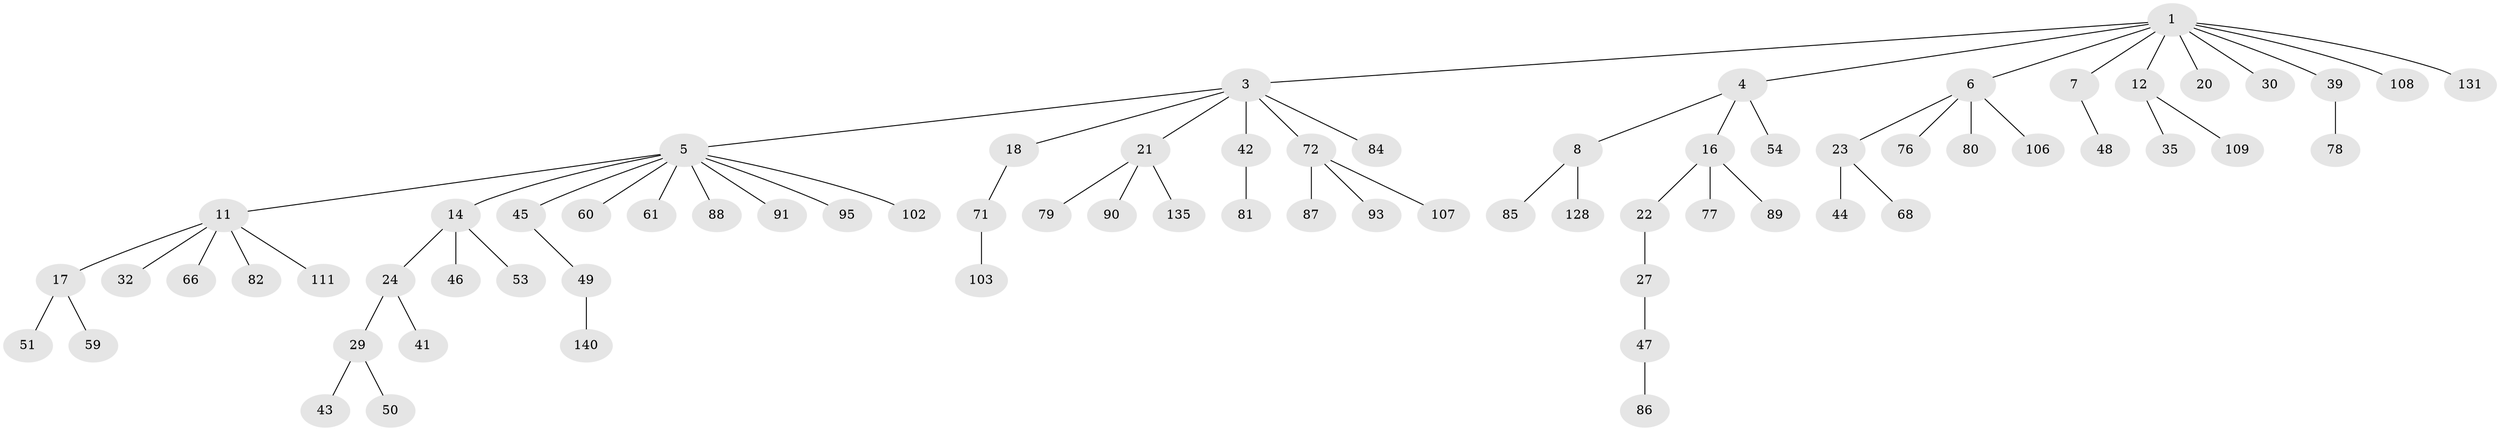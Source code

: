 // original degree distribution, {6: 0.020689655172413793, 7: 0.013793103448275862, 4: 0.06206896551724138, 2: 0.2689655172413793, 3: 0.10344827586206896, 5: 0.034482758620689655, 1: 0.496551724137931}
// Generated by graph-tools (version 1.1) at 2025/15/03/09/25 04:15:37]
// undirected, 72 vertices, 71 edges
graph export_dot {
graph [start="1"]
  node [color=gray90,style=filled];
  1 [super="+2"];
  3;
  4;
  5 [super="+121+36+9"];
  6 [super="+19"];
  7 [super="+100"];
  8 [super="+26"];
  11;
  12;
  14 [super="+34+112"];
  16 [super="+55+67"];
  17 [super="+101"];
  18;
  20 [super="+132+69"];
  21 [super="+33+58"];
  22 [super="+57"];
  23 [super="+123+115+118+37"];
  24 [super="+99+145"];
  27 [super="+64"];
  29;
  30 [super="+73"];
  32 [super="+137"];
  35 [super="+110"];
  39 [super="+65+75+119+92"];
  41;
  42;
  43;
  44;
  45;
  46;
  47;
  48;
  49;
  50;
  51;
  53 [super="+62"];
  54;
  59;
  60;
  61;
  66;
  68;
  71;
  72;
  76;
  77 [super="+125"];
  78 [super="+122"];
  79 [super="+143"];
  80 [super="+120"];
  81 [super="+96"];
  82;
  84;
  85 [super="+134"];
  86;
  87;
  88 [super="+105"];
  89;
  90;
  91 [super="+94"];
  93;
  95 [super="+130"];
  102 [super="+117"];
  103;
  106;
  107;
  108 [super="+127"];
  109 [super="+139+124"];
  111;
  128;
  131;
  135;
  140;
  1 -- 4;
  1 -- 7;
  1 -- 20;
  1 -- 108;
  1 -- 131;
  1 -- 3;
  1 -- 6;
  1 -- 39;
  1 -- 12;
  1 -- 30;
  3 -- 5;
  3 -- 18;
  3 -- 21;
  3 -- 42;
  3 -- 72;
  3 -- 84;
  4 -- 8;
  4 -- 16;
  4 -- 54;
  5 -- 60;
  5 -- 102;
  5 -- 11;
  5 -- 45;
  5 -- 14;
  5 -- 88;
  5 -- 91;
  5 -- 61;
  5 -- 95;
  6 -- 80;
  6 -- 23;
  6 -- 106;
  6 -- 76;
  7 -- 48;
  8 -- 85;
  8 -- 128;
  11 -- 17;
  11 -- 32;
  11 -- 66;
  11 -- 82;
  11 -- 111;
  12 -- 35;
  12 -- 109;
  14 -- 24;
  14 -- 46;
  14 -- 53;
  16 -- 22;
  16 -- 89;
  16 -- 77;
  17 -- 51;
  17 -- 59;
  18 -- 71;
  21 -- 79;
  21 -- 90;
  21 -- 135;
  22 -- 27;
  23 -- 44;
  23 -- 68;
  24 -- 29;
  24 -- 41;
  27 -- 47;
  29 -- 43;
  29 -- 50;
  39 -- 78;
  42 -- 81;
  45 -- 49;
  47 -- 86;
  49 -- 140;
  71 -- 103;
  72 -- 87;
  72 -- 93;
  72 -- 107;
}
